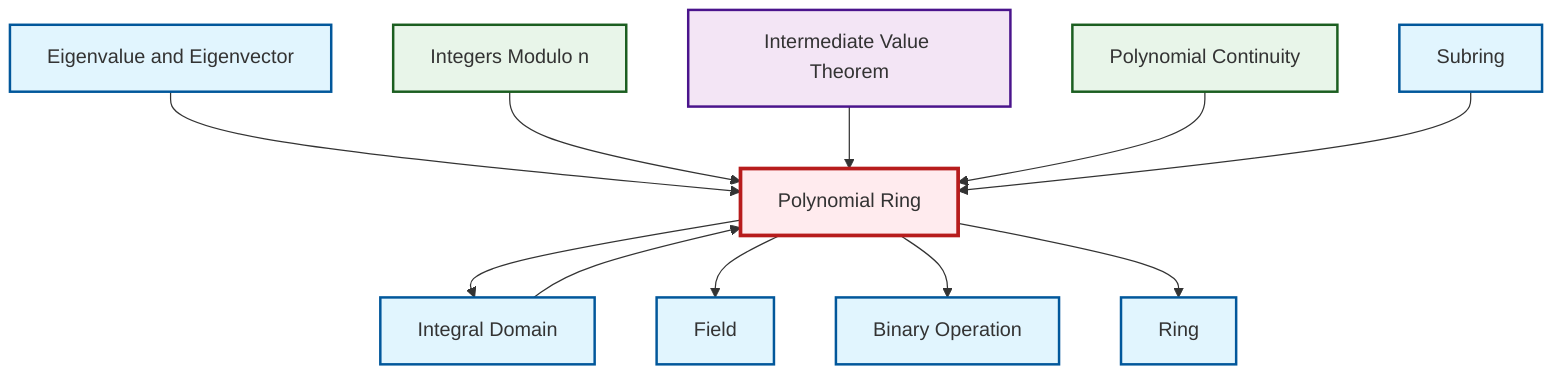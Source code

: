 graph TD
    classDef definition fill:#e1f5fe,stroke:#01579b,stroke-width:2px
    classDef theorem fill:#f3e5f5,stroke:#4a148c,stroke-width:2px
    classDef axiom fill:#fff3e0,stroke:#e65100,stroke-width:2px
    classDef example fill:#e8f5e9,stroke:#1b5e20,stroke-width:2px
    classDef current fill:#ffebee,stroke:#b71c1c,stroke-width:3px
    def-binary-operation["Binary Operation"]:::definition
    def-field["Field"]:::definition
    ex-polynomial-continuity["Polynomial Continuity"]:::example
    def-integral-domain["Integral Domain"]:::definition
    ex-quotient-integers-mod-n["Integers Modulo n"]:::example
    def-eigenvalue-eigenvector["Eigenvalue and Eigenvector"]:::definition
    def-polynomial-ring["Polynomial Ring"]:::definition
    def-subring["Subring"]:::definition
    def-ring["Ring"]:::definition
    thm-intermediate-value["Intermediate Value Theorem"]:::theorem
    def-integral-domain --> def-polynomial-ring
    def-eigenvalue-eigenvector --> def-polynomial-ring
    def-polynomial-ring --> def-integral-domain
    ex-quotient-integers-mod-n --> def-polynomial-ring
    def-polynomial-ring --> def-field
    def-polynomial-ring --> def-binary-operation
    thm-intermediate-value --> def-polynomial-ring
    ex-polynomial-continuity --> def-polynomial-ring
    def-subring --> def-polynomial-ring
    def-polynomial-ring --> def-ring
    class def-polynomial-ring current